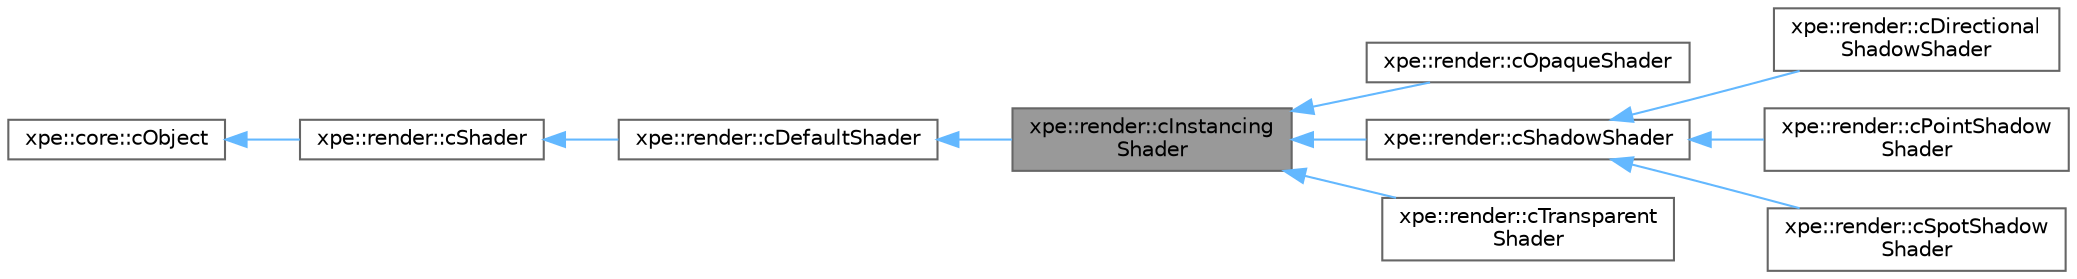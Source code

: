 digraph "xpe::render::cInstancingShader"
{
 // LATEX_PDF_SIZE
  bgcolor="transparent";
  edge [fontname=Helvetica,fontsize=10,labelfontname=Helvetica,labelfontsize=10];
  node [fontname=Helvetica,fontsize=10,shape=box,height=0.2,width=0.4];
  rankdir="LR";
  Node1 [id="Node000001",label="xpe::render::cInstancing\lShader",height=0.2,width=0.4,color="gray40", fillcolor="grey60", style="filled", fontcolor="black",tooltip=" "];
  Node2 -> Node1 [id="edge10_Node000001_Node000002",dir="back",color="steelblue1",style="solid",tooltip=" "];
  Node2 [id="Node000002",label="xpe::render::cDefaultShader",height=0.2,width=0.4,color="gray40", fillcolor="white", style="filled",URL="$classxpe_1_1render_1_1c_default_shader.html",tooltip=" "];
  Node3 -> Node2 [id="edge11_Node000002_Node000003",dir="back",color="steelblue1",style="solid",tooltip=" "];
  Node3 [id="Node000003",label="xpe::render::cShader",height=0.2,width=0.4,color="gray40", fillcolor="white", style="filled",URL="$classxpe_1_1render_1_1c_shader.html",tooltip=" "];
  Node4 -> Node3 [id="edge12_Node000003_Node000004",dir="back",color="steelblue1",style="solid",tooltip=" "];
  Node4 [id="Node000004",label="xpe::core::cObject",height=0.2,width=0.4,color="gray40", fillcolor="white", style="filled",URL="$classxpe_1_1core_1_1c_object.html",tooltip=" "];
  Node1 -> Node5 [id="edge13_Node000001_Node000005",dir="back",color="steelblue1",style="solid",tooltip=" "];
  Node5 [id="Node000005",label="xpe::render::cOpaqueShader",height=0.2,width=0.4,color="gray40", fillcolor="white", style="filled",URL="$classxpe_1_1render_1_1c_opaque_shader.html",tooltip=" "];
  Node1 -> Node6 [id="edge14_Node000001_Node000006",dir="back",color="steelblue1",style="solid",tooltip=" "];
  Node6 [id="Node000006",label="xpe::render::cShadowShader",height=0.2,width=0.4,color="gray40", fillcolor="white", style="filled",URL="$classxpe_1_1render_1_1c_shadow_shader.html",tooltip=" "];
  Node6 -> Node7 [id="edge15_Node000006_Node000007",dir="back",color="steelblue1",style="solid",tooltip=" "];
  Node7 [id="Node000007",label="xpe::render::cDirectional\lShadowShader",height=0.2,width=0.4,color="gray40", fillcolor="white", style="filled",URL="$classxpe_1_1render_1_1c_directional_shadow_shader.html",tooltip=" "];
  Node6 -> Node8 [id="edge16_Node000006_Node000008",dir="back",color="steelblue1",style="solid",tooltip=" "];
  Node8 [id="Node000008",label="xpe::render::cPointShadow\lShader",height=0.2,width=0.4,color="gray40", fillcolor="white", style="filled",URL="$classxpe_1_1render_1_1c_point_shadow_shader.html",tooltip=" "];
  Node6 -> Node9 [id="edge17_Node000006_Node000009",dir="back",color="steelblue1",style="solid",tooltip=" "];
  Node9 [id="Node000009",label="xpe::render::cSpotShadow\lShader",height=0.2,width=0.4,color="gray40", fillcolor="white", style="filled",URL="$classxpe_1_1render_1_1c_spot_shadow_shader.html",tooltip=" "];
  Node1 -> Node10 [id="edge18_Node000001_Node000010",dir="back",color="steelblue1",style="solid",tooltip=" "];
  Node10 [id="Node000010",label="xpe::render::cTransparent\lShader",height=0.2,width=0.4,color="gray40", fillcolor="white", style="filled",URL="$classxpe_1_1render_1_1c_transparent_shader.html",tooltip=" "];
}
